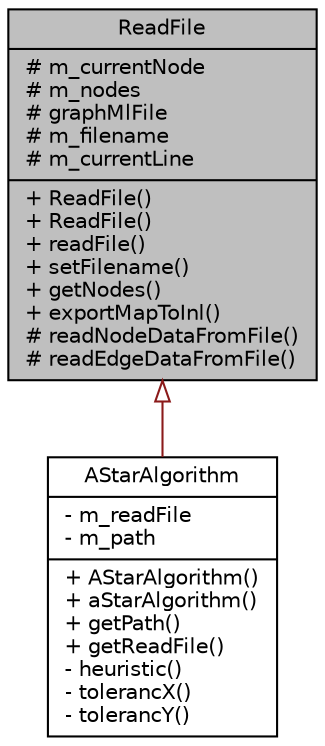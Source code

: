digraph "ReadFile"
{
 // LATEX_PDF_SIZE
  edge [fontname="Helvetica",fontsize="10",labelfontname="Helvetica",labelfontsize="10"];
  node [fontname="Helvetica",fontsize="10",shape=record];
  Node1 [label="{ReadFile\n|# m_currentNode\l# m_nodes\l# graphMlFile\l# m_filename\l# m_currentLine\l|+ ReadFile()\l+ ReadFile()\l+ readFile()\l+ setFilename()\l+ getNodes()\l+ exportMapToInl()\l# readNodeDataFromFile()\l# readEdgeDataFromFile()\l}",height=0.2,width=0.4,color="black", fillcolor="grey75", style="filled", fontcolor="black",tooltip=" "];
  Node1 -> Node2 [dir="back",color="firebrick4",fontsize="10",style="solid",arrowtail="onormal",fontname="Helvetica"];
  Node2 [label="{AStarAlgorithm\n|- m_readFile\l- m_path\l|+ AStarAlgorithm()\l+ aStarAlgorithm()\l+ getPath()\l+ getReadFile()\l- heuristic()\l- tolerancX()\l- tolerancY()\l}",height=0.2,width=0.4,color="black", fillcolor="white", style="filled",URL="$class_a_star_algorithm.html",tooltip=" "];
}
